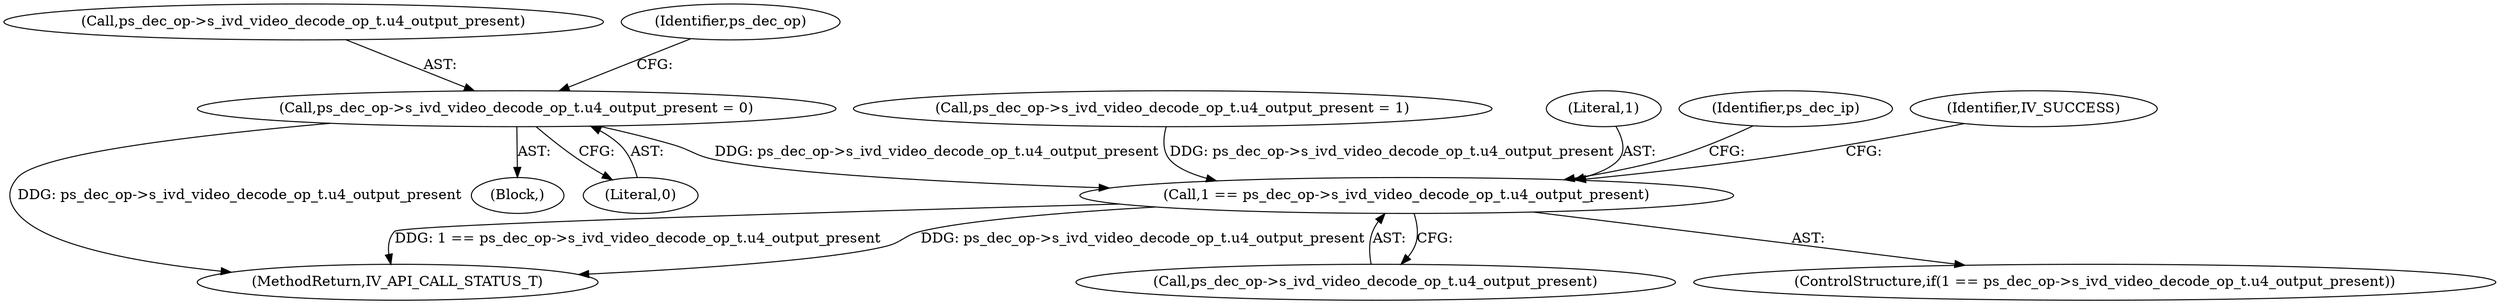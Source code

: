 digraph "0_Android_a86eb798d077b9b25c8f8c77e3c02c2f287c1ce7@pointer" {
"1000515" [label="(Call,ps_dec_op->s_ivd_video_decode_op_t.u4_output_present = 0)"];
"1001038" [label="(Call,1 == ps_dec_op->s_ivd_video_decode_op_t.u4_output_present)"];
"1000781" [label="(Call,ps_dec_op->s_ivd_video_decode_op_t.u4_output_present = 1)"];
"1001039" [label="(Literal,1)"];
"1000516" [label="(Call,ps_dec_op->s_ivd_video_decode_op_t.u4_output_present)"];
"1001051" [label="(Identifier,ps_dec_ip)"];
"1001040" [label="(Call,ps_dec_op->s_ivd_video_decode_op_t.u4_output_present)"];
"1001093" [label="(Identifier,IV_SUCCESS)"];
"1000521" [label="(Literal,0)"];
"1001695" [label="(MethodReturn,IV_API_CALL_STATUS_T)"];
"1001038" [label="(Call,1 == ps_dec_op->s_ivd_video_decode_op_t.u4_output_present)"];
"1000515" [label="(Call,ps_dec_op->s_ivd_video_decode_op_t.u4_output_present = 0)"];
"1000514" [label="(Block,)"];
"1001037" [label="(ControlStructure,if(1 == ps_dec_op->s_ivd_video_decode_op_t.u4_output_present))"];
"1001033" [label="(Identifier,ps_dec_op)"];
"1000515" -> "1000514"  [label="AST: "];
"1000515" -> "1000521"  [label="CFG: "];
"1000516" -> "1000515"  [label="AST: "];
"1000521" -> "1000515"  [label="AST: "];
"1001033" -> "1000515"  [label="CFG: "];
"1000515" -> "1001695"  [label="DDG: ps_dec_op->s_ivd_video_decode_op_t.u4_output_present"];
"1000515" -> "1001038"  [label="DDG: ps_dec_op->s_ivd_video_decode_op_t.u4_output_present"];
"1001038" -> "1001037"  [label="AST: "];
"1001038" -> "1001040"  [label="CFG: "];
"1001039" -> "1001038"  [label="AST: "];
"1001040" -> "1001038"  [label="AST: "];
"1001051" -> "1001038"  [label="CFG: "];
"1001093" -> "1001038"  [label="CFG: "];
"1001038" -> "1001695"  [label="DDG: ps_dec_op->s_ivd_video_decode_op_t.u4_output_present"];
"1001038" -> "1001695"  [label="DDG: 1 == ps_dec_op->s_ivd_video_decode_op_t.u4_output_present"];
"1000781" -> "1001038"  [label="DDG: ps_dec_op->s_ivd_video_decode_op_t.u4_output_present"];
}
